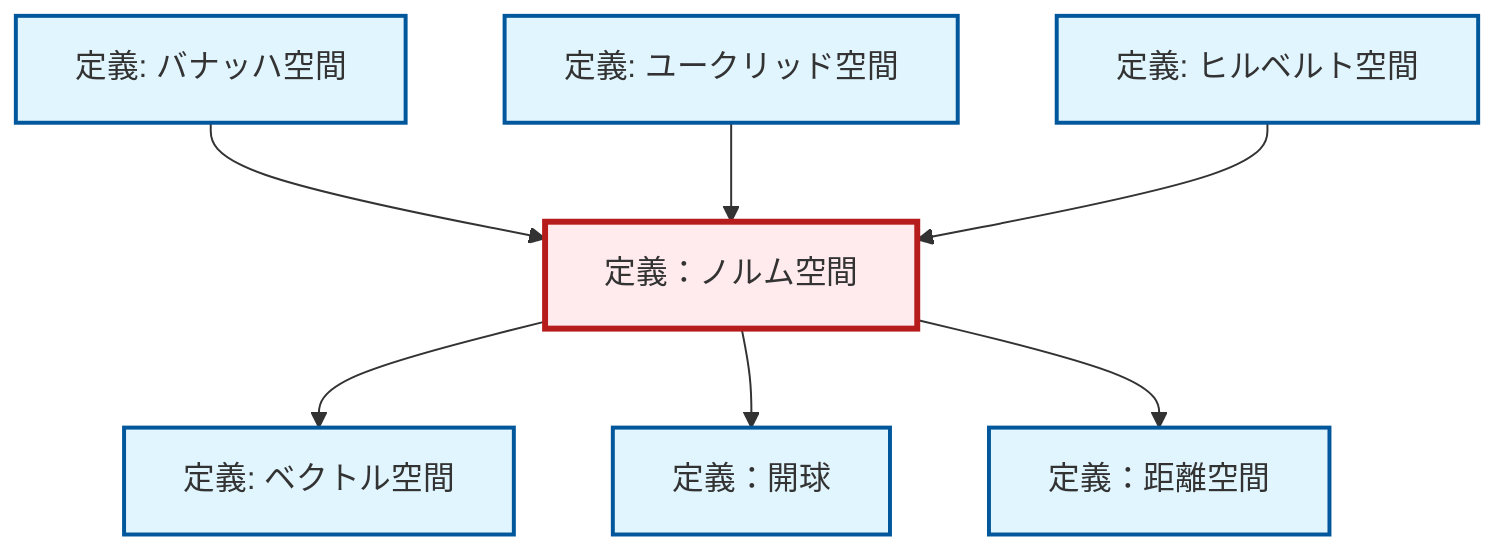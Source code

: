 graph TD
    classDef definition fill:#e1f5fe,stroke:#01579b,stroke-width:2px
    classDef theorem fill:#f3e5f5,stroke:#4a148c,stroke-width:2px
    classDef axiom fill:#fff3e0,stroke:#e65100,stroke-width:2px
    classDef example fill:#e8f5e9,stroke:#1b5e20,stroke-width:2px
    classDef current fill:#ffebee,stroke:#b71c1c,stroke-width:3px
    def-open-ball["定義：開球"]:::definition
    def-euclidean-space["定義: ユークリッド空間"]:::definition
    def-vector-space["定義: ベクトル空間"]:::definition
    def-hilbert-space["定義: ヒルベルト空間"]:::definition
    def-metric-space["定義：距離空間"]:::definition
    def-banach-space["定義: バナッハ空間"]:::definition
    def-normed-vector-space["定義：ノルム空間"]:::definition
    def-normed-vector-space --> def-vector-space
    def-normed-vector-space --> def-open-ball
    def-banach-space --> def-normed-vector-space
    def-euclidean-space --> def-normed-vector-space
    def-normed-vector-space --> def-metric-space
    def-hilbert-space --> def-normed-vector-space
    class def-normed-vector-space current